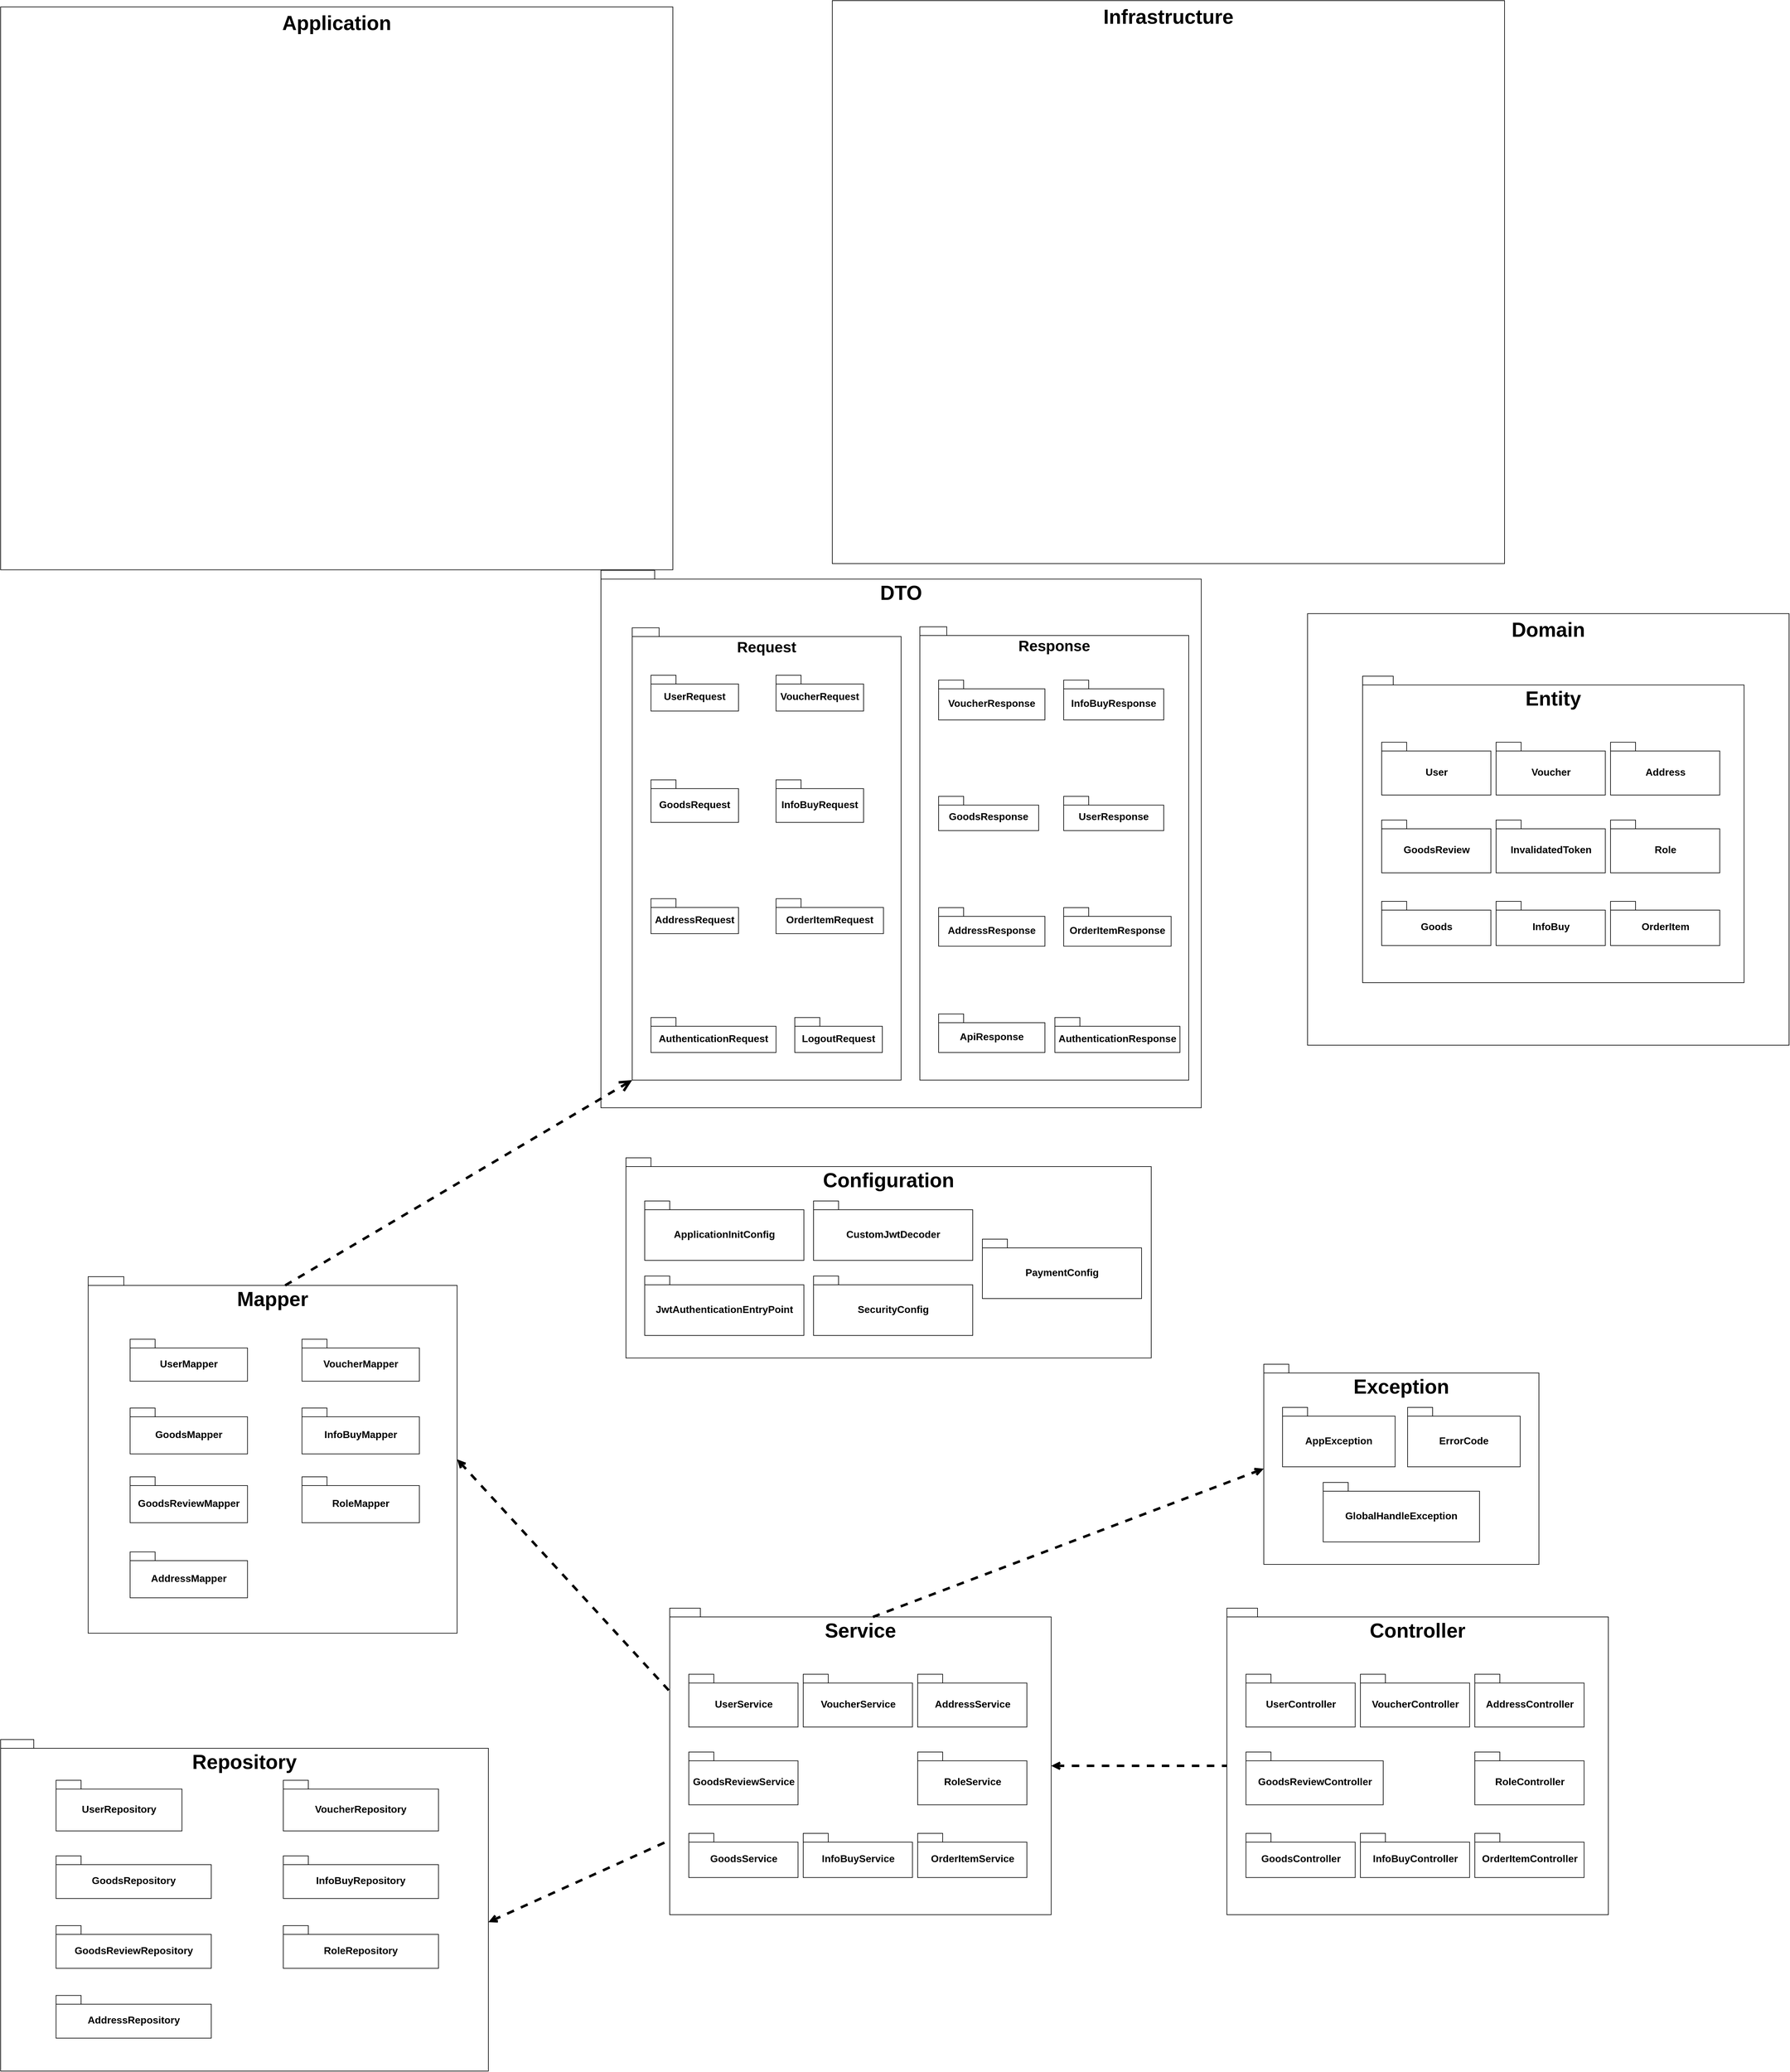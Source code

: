 <mxfile version="26.2.13">
  <diagram name="Trang-1" id="5ZuAhYpz-115ECPr_079">
    <mxGraphModel dx="2567" dy="2126" grid="1" gridSize="10" guides="1" tooltips="1" connect="1" arrows="1" fold="1" page="1" pageScale="1" pageWidth="827" pageHeight="1169" math="0" shadow="0">
      <root>
        <mxCell id="0" />
        <mxCell id="1" parent="0" />
        <mxCell id="uPNDVt0pAV8qcbmSIgeI-4" value="Application" style="rounded=0;whiteSpace=wrap;html=1;fontSize=32;fontStyle=1;verticalAlign=top;" vertex="1" parent="1">
          <mxGeometry x="-720" y="-1110" width="1075" height="900" as="geometry" />
        </mxCell>
        <mxCell id="uPNDVt0pAV8qcbmSIgeI-5" value="Infrastructure" style="rounded=0;whiteSpace=wrap;html=1;fontSize=32;fontStyle=1;verticalAlign=top;" vertex="1" parent="1">
          <mxGeometry x="610" y="-1120" width="1075" height="900" as="geometry" />
        </mxCell>
        <mxCell id="9c7Lphumz_TT43BJqh4M-22" value="" style="group;fontSize=24;verticalAlign=top;" parent="1" vertex="1" connectable="0">
          <mxGeometry x="240" y="-190" width="960" height="840" as="geometry" />
        </mxCell>
        <mxCell id="9c7Lphumz_TT43BJqh4M-23" value="DTO" style="shape=folder;fontStyle=1;spacingTop=10;tabWidth=40;tabHeight=14;tabPosition=left;html=1;whiteSpace=wrap;verticalAlign=top;fontSize=32;" parent="9c7Lphumz_TT43BJqh4M-22" vertex="1">
          <mxGeometry y="-19.23" width="960" height="859.23" as="geometry" />
        </mxCell>
        <mxCell id="9c7Lphumz_TT43BJqh4M-46" value="&lt;font style=&quot;font-size: 24px;&quot;&gt;Response&lt;/font&gt;" style="shape=folder;fontStyle=1;spacingTop=10;tabWidth=40;tabHeight=14;tabPosition=left;html=1;whiteSpace=wrap;verticalAlign=top;" parent="9c7Lphumz_TT43BJqh4M-22" vertex="1">
          <mxGeometry x="510" y="71.053" width="430" height="724.737" as="geometry" />
        </mxCell>
        <mxCell id="9c7Lphumz_TT43BJqh4M-28" value="UserResponse" style="shape=folder;fontStyle=1;spacingTop=10;tabWidth=40;tabHeight=14;tabPosition=left;html=1;whiteSpace=wrap;fontSize=16;" parent="9c7Lphumz_TT43BJqh4M-22" vertex="1">
          <mxGeometry x="740" y="342.1" width="160" height="54.73" as="geometry" />
        </mxCell>
        <mxCell id="9c7Lphumz_TT43BJqh4M-29" value="GoodsResponse" style="shape=folder;fontStyle=1;spacingTop=10;tabWidth=40;tabHeight=14;tabPosition=left;html=1;whiteSpace=wrap;fontSize=16;" parent="9c7Lphumz_TT43BJqh4M-22" vertex="1">
          <mxGeometry x="540" y="342.1" width="160" height="54.73" as="geometry" />
        </mxCell>
        <mxCell id="9c7Lphumz_TT43BJqh4M-30" value="InfoBuyResponse" style="shape=folder;fontStyle=1;spacingTop=10;tabWidth=40;tabHeight=14;tabPosition=left;html=1;whiteSpace=wrap;fontSize=16;" parent="9c7Lphumz_TT43BJqh4M-22" vertex="1">
          <mxGeometry x="740" y="156.31" width="160" height="63.69" as="geometry" />
        </mxCell>
        <mxCell id="9c7Lphumz_TT43BJqh4M-31" value="VoucherResponse" style="shape=folder;fontStyle=1;spacingTop=10;tabWidth=40;tabHeight=14;tabPosition=left;html=1;whiteSpace=wrap;fontSize=16;" parent="9c7Lphumz_TT43BJqh4M-22" vertex="1">
          <mxGeometry x="540" y="156.31" width="170" height="63.69" as="geometry" />
        </mxCell>
        <mxCell id="6AY3xpXDXlioXL-E7vEY-5" value="AddressResponse" style="shape=folder;fontStyle=1;spacingTop=10;tabWidth=40;tabHeight=14;tabPosition=left;html=1;whiteSpace=wrap;fontSize=16;" parent="9c7Lphumz_TT43BJqh4M-22" vertex="1">
          <mxGeometry x="540" y="520" width="170" height="61.58" as="geometry" />
        </mxCell>
        <mxCell id="6AY3xpXDXlioXL-E7vEY-6" value="OrderItemResponse" style="shape=folder;fontStyle=1;spacingTop=10;tabWidth=40;tabHeight=14;tabPosition=left;html=1;whiteSpace=wrap;fontSize=16;" parent="9c7Lphumz_TT43BJqh4M-22" vertex="1">
          <mxGeometry x="740" y="520" width="171.82" height="61.58" as="geometry" />
        </mxCell>
        <mxCell id="AuctZN3Iu7-GvN7yatH9-17" value="ApiResponse" style="shape=folder;fontStyle=1;spacingTop=10;tabWidth=40;tabHeight=14;tabPosition=left;html=1;whiteSpace=wrap;fontSize=16;" parent="9c7Lphumz_TT43BJqh4M-22" vertex="1">
          <mxGeometry x="540" y="690" width="170" height="61.58" as="geometry" />
        </mxCell>
        <mxCell id="AuctZN3Iu7-GvN7yatH9-20" value="AuthenticationResponse" style="shape=folder;fontStyle=1;spacingTop=10;tabWidth=40;tabHeight=14;tabPosition=left;html=1;whiteSpace=wrap;fontSize=16;" parent="9c7Lphumz_TT43BJqh4M-22" vertex="1">
          <mxGeometry x="725.91" y="695.78" width="200" height="55.8" as="geometry" />
        </mxCell>
        <mxCell id="uPNDVt0pAV8qcbmSIgeI-3" value="" style="group" vertex="1" connectable="0" parent="9c7Lphumz_TT43BJqh4M-22">
          <mxGeometry x="50" y="72.63" width="430" height="723.16" as="geometry" />
        </mxCell>
        <mxCell id="9c7Lphumz_TT43BJqh4M-44" value="&lt;font style=&quot;font-size: 24px;&quot;&gt;Request&lt;/font&gt;" style="shape=folder;fontStyle=1;spacingTop=10;tabWidth=40;tabHeight=14;tabPosition=left;html=1;whiteSpace=wrap;verticalAlign=top;" parent="uPNDVt0pAV8qcbmSIgeI-3" vertex="1">
          <mxGeometry width="430" height="723.16" as="geometry" />
        </mxCell>
        <mxCell id="9c7Lphumz_TT43BJqh4M-24" value="UserRequest" style="shape=folder;fontStyle=1;spacingTop=10;tabWidth=40;tabHeight=14;tabPosition=left;html=1;whiteSpace=wrap;fontSize=16;" parent="uPNDVt0pAV8qcbmSIgeI-3" vertex="1">
          <mxGeometry x="30" y="75.82" width="140" height="57.34" as="geometry" />
        </mxCell>
        <mxCell id="9c7Lphumz_TT43BJqh4M-25" value="VoucherRequest" style="shape=folder;fontStyle=1;spacingTop=10;tabWidth=40;tabHeight=14;tabPosition=left;html=1;whiteSpace=wrap;fontSize=16;" parent="uPNDVt0pAV8qcbmSIgeI-3" vertex="1">
          <mxGeometry x="230" y="75.82" width="140" height="57.34" as="geometry" />
        </mxCell>
        <mxCell id="9c7Lphumz_TT43BJqh4M-26" value="InfoBuyRequest" style="shape=folder;fontStyle=1;spacingTop=10;tabWidth=40;tabHeight=14;tabPosition=left;html=1;whiteSpace=wrap;fontSize=16;" parent="uPNDVt0pAV8qcbmSIgeI-3" vertex="1">
          <mxGeometry x="230" y="243.16" width="140" height="67.9" as="geometry" />
        </mxCell>
        <mxCell id="9c7Lphumz_TT43BJqh4M-27" value="GoodsRequest" style="shape=folder;fontStyle=1;spacingTop=10;tabWidth=40;tabHeight=14;tabPosition=left;html=1;whiteSpace=wrap;fontSize=16;" parent="uPNDVt0pAV8qcbmSIgeI-3" vertex="1">
          <mxGeometry x="30" y="243.16" width="140" height="67.9" as="geometry" />
        </mxCell>
        <mxCell id="6AY3xpXDXlioXL-E7vEY-3" value="AddressRequest" style="shape=folder;fontStyle=1;spacingTop=10;tabWidth=40;tabHeight=14;tabPosition=left;html=1;whiteSpace=wrap;fontSize=16;" parent="uPNDVt0pAV8qcbmSIgeI-3" vertex="1">
          <mxGeometry x="30" y="433.16" width="140" height="55.8" as="geometry" />
        </mxCell>
        <mxCell id="6AY3xpXDXlioXL-E7vEY-4" value="OrderItemRequest" style="shape=folder;fontStyle=1;spacingTop=10;tabWidth=40;tabHeight=14;tabPosition=left;html=1;whiteSpace=wrap;fontSize=16;" parent="uPNDVt0pAV8qcbmSIgeI-3" vertex="1">
          <mxGeometry x="230" y="433.16" width="171.82" height="55.79" as="geometry" />
        </mxCell>
        <mxCell id="AuctZN3Iu7-GvN7yatH9-19" value="AuthenticationRequest" style="shape=folder;fontStyle=1;spacingTop=10;tabWidth=40;tabHeight=14;tabPosition=left;html=1;whiteSpace=wrap;fontSize=16;" parent="uPNDVt0pAV8qcbmSIgeI-3" vertex="1">
          <mxGeometry x="30" y="623.16" width="200" height="55.8" as="geometry" />
        </mxCell>
        <mxCell id="AuctZN3Iu7-GvN7yatH9-21" value="LogoutRequest" style="shape=folder;fontStyle=1;spacingTop=10;tabWidth=40;tabHeight=14;tabPosition=left;html=1;whiteSpace=wrap;fontSize=16;" parent="uPNDVt0pAV8qcbmSIgeI-3" vertex="1">
          <mxGeometry x="260" y="623.16" width="140" height="55.8" as="geometry" />
        </mxCell>
        <mxCell id="9c7Lphumz_TT43BJqh4M-32" value="" style="group" parent="1" vertex="1" connectable="0">
          <mxGeometry x="280" y="730" width="840" height="320" as="geometry" />
        </mxCell>
        <mxCell id="9c7Lphumz_TT43BJqh4M-33" value="Configuration" style="shape=folder;fontStyle=1;spacingTop=10;tabWidth=40;tabHeight=14;tabPosition=left;html=1;whiteSpace=wrap;verticalAlign=top;fontSize=32;" parent="9c7Lphumz_TT43BJqh4M-32" vertex="1">
          <mxGeometry width="840" height="320" as="geometry" />
        </mxCell>
        <mxCell id="9c7Lphumz_TT43BJqh4M-34" value="ApplicationInitConfig" style="shape=folder;fontStyle=1;spacingTop=10;tabWidth=40;tabHeight=14;tabPosition=left;html=1;whiteSpace=wrap;fontSize=16;" parent="9c7Lphumz_TT43BJqh4M-32" vertex="1">
          <mxGeometry x="29.999" y="69" width="254.545" height="95" as="geometry" />
        </mxCell>
        <mxCell id="9c7Lphumz_TT43BJqh4M-35" value="CustomJwtDecoder" style="shape=folder;fontStyle=1;spacingTop=10;tabWidth=40;tabHeight=14;tabPosition=left;html=1;whiteSpace=wrap;fontSize=16;" parent="9c7Lphumz_TT43BJqh4M-32" vertex="1">
          <mxGeometry x="299.996" y="69" width="254.545" height="95" as="geometry" />
        </mxCell>
        <mxCell id="9c7Lphumz_TT43BJqh4M-36" value="SecurityConfig" style="shape=folder;fontStyle=1;spacingTop=10;tabWidth=40;tabHeight=14;tabPosition=left;html=1;whiteSpace=wrap;fontSize=16;" parent="9c7Lphumz_TT43BJqh4M-32" vertex="1">
          <mxGeometry x="299.996" y="189" width="254.545" height="95" as="geometry" />
        </mxCell>
        <mxCell id="9c7Lphumz_TT43BJqh4M-37" value="JwtAuthenticationEntryPoint" style="shape=folder;fontStyle=1;spacingTop=10;tabWidth=40;tabHeight=14;tabPosition=left;html=1;whiteSpace=wrap;fontSize=16;" parent="9c7Lphumz_TT43BJqh4M-32" vertex="1">
          <mxGeometry x="29.999" y="189" width="254.545" height="95" as="geometry" />
        </mxCell>
        <mxCell id="6AY3xpXDXlioXL-E7vEY-52" value="PaymentConfig" style="shape=folder;fontStyle=1;spacingTop=10;tabWidth=40;tabHeight=14;tabPosition=left;html=1;whiteSpace=wrap;fontSize=16;" parent="9c7Lphumz_TT43BJqh4M-32" vertex="1">
          <mxGeometry x="569.996" y="130" width="254.545" height="95" as="geometry" />
        </mxCell>
        <mxCell id="9c7Lphumz_TT43BJqh4M-38" value="" style="group" parent="1" vertex="1" connectable="0">
          <mxGeometry x="1300" y="1060" width="440" height="320" as="geometry" />
        </mxCell>
        <mxCell id="9c7Lphumz_TT43BJqh4M-39" value="Exception" style="shape=folder;fontStyle=1;spacingTop=10;tabWidth=40;tabHeight=14;tabPosition=left;html=1;whiteSpace=wrap;verticalAlign=top;fontSize=32;" parent="9c7Lphumz_TT43BJqh4M-38" vertex="1">
          <mxGeometry width="440" height="320" as="geometry" />
        </mxCell>
        <mxCell id="9c7Lphumz_TT43BJqh4M-40" value="AppException" style="shape=folder;fontStyle=1;spacingTop=10;tabWidth=40;tabHeight=14;tabPosition=left;html=1;whiteSpace=wrap;fontSize=16;" parent="9c7Lphumz_TT43BJqh4M-38" vertex="1">
          <mxGeometry x="30" y="69" width="180" height="95" as="geometry" />
        </mxCell>
        <mxCell id="9c7Lphumz_TT43BJqh4M-41" value="GlobalHandleException" style="shape=folder;fontStyle=1;spacingTop=10;tabWidth=40;tabHeight=14;tabPosition=left;html=1;whiteSpace=wrap;fontSize=16;" parent="9c7Lphumz_TT43BJqh4M-38" vertex="1">
          <mxGeometry x="95" y="189" width="250" height="95" as="geometry" />
        </mxCell>
        <mxCell id="9c7Lphumz_TT43BJqh4M-42" value="ErrorCode" style="shape=folder;fontStyle=1;spacingTop=10;tabWidth=40;tabHeight=14;tabPosition=left;html=1;whiteSpace=wrap;fontSize=16;" parent="9c7Lphumz_TT43BJqh4M-38" vertex="1">
          <mxGeometry x="230" y="69" width="180" height="95" as="geometry" />
        </mxCell>
        <mxCell id="6AY3xpXDXlioXL-E7vEY-7" value="" style="group" parent="1" vertex="1" connectable="0">
          <mxGeometry x="-580" y="920" width="650" height="650" as="geometry" />
        </mxCell>
        <mxCell id="6AY3xpXDXlioXL-E7vEY-8" value="Mapper" style="shape=folder;fontStyle=1;spacingTop=10;tabWidth=40;tabHeight=14;tabPosition=left;html=1;whiteSpace=wrap;verticalAlign=top;fontSize=32;" parent="6AY3xpXDXlioXL-E7vEY-7" vertex="1">
          <mxGeometry width="590" height="570" as="geometry" />
        </mxCell>
        <mxCell id="6AY3xpXDXlioXL-E7vEY-9" value="UserMapper" style="shape=folder;fontStyle=1;spacingTop=10;tabWidth=40;tabHeight=14;tabPosition=left;html=1;whiteSpace=wrap;fontSize=16;" parent="6AY3xpXDXlioXL-E7vEY-7" vertex="1">
          <mxGeometry x="67.05" y="100" width="187.73" height="67.09" as="geometry" />
        </mxCell>
        <mxCell id="6AY3xpXDXlioXL-E7vEY-10" value="VoucherMapper" style="shape=folder;fontStyle=1;spacingTop=10;tabWidth=40;tabHeight=14;tabPosition=left;html=1;whiteSpace=wrap;fontSize=16;" parent="6AY3xpXDXlioXL-E7vEY-7" vertex="1">
          <mxGeometry x="341.93" y="100" width="187.73" height="67.09" as="geometry" />
        </mxCell>
        <mxCell id="6AY3xpXDXlioXL-E7vEY-11" value="InfoBuyMapper" style="shape=folder;fontStyle=1;spacingTop=10;tabWidth=40;tabHeight=14;tabPosition=left;html=1;whiteSpace=wrap;fontSize=16;" parent="6AY3xpXDXlioXL-E7vEY-7" vertex="1">
          <mxGeometry x="341.93" y="210.0" width="187.73" height="73.34" as="geometry" />
        </mxCell>
        <mxCell id="6AY3xpXDXlioXL-E7vEY-12" value="GoodsMapper" style="shape=folder;fontStyle=1;spacingTop=10;tabWidth=40;tabHeight=14;tabPosition=left;html=1;whiteSpace=wrap;fontSize=16;" parent="6AY3xpXDXlioXL-E7vEY-7" vertex="1">
          <mxGeometry x="67.05" y="210.0" width="187.73" height="73.34" as="geometry" />
        </mxCell>
        <mxCell id="6AY3xpXDXlioXL-E7vEY-56" value="GoodsReviewMapper" style="shape=folder;fontStyle=1;spacingTop=10;tabWidth=40;tabHeight=14;tabPosition=left;html=1;whiteSpace=wrap;fontSize=16;" parent="6AY3xpXDXlioXL-E7vEY-7" vertex="1">
          <mxGeometry x="67.05" y="320" width="187.73" height="73.34" as="geometry" />
        </mxCell>
        <mxCell id="6AY3xpXDXlioXL-E7vEY-57" value="RoleMapper" style="shape=folder;fontStyle=1;spacingTop=10;tabWidth=40;tabHeight=14;tabPosition=left;html=1;whiteSpace=wrap;fontSize=16;" parent="6AY3xpXDXlioXL-E7vEY-7" vertex="1">
          <mxGeometry x="341.93" y="320" width="187.73" height="73.34" as="geometry" />
        </mxCell>
        <mxCell id="6AY3xpXDXlioXL-E7vEY-58" value="AddressMapper" style="shape=folder;fontStyle=1;spacingTop=10;tabWidth=40;tabHeight=14;tabPosition=left;html=1;whiteSpace=wrap;fontSize=16;" parent="6AY3xpXDXlioXL-E7vEY-7" vertex="1">
          <mxGeometry x="67.05" y="440" width="187.73" height="73.34" as="geometry" />
        </mxCell>
        <mxCell id="6AY3xpXDXlioXL-E7vEY-32" value="" style="group" parent="1" vertex="1" connectable="0">
          <mxGeometry x="1241" y="1450" width="610" height="490" as="geometry" />
        </mxCell>
        <mxCell id="6AY3xpXDXlioXL-E7vEY-33" value="Controller" style="shape=folder;fontStyle=1;spacingTop=10;tabWidth=40;tabHeight=14;tabPosition=left;html=1;whiteSpace=wrap;verticalAlign=top;fontSize=32;" parent="6AY3xpXDXlioXL-E7vEY-32" vertex="1">
          <mxGeometry width="610" height="490.0" as="geometry" />
        </mxCell>
        <mxCell id="6AY3xpXDXlioXL-E7vEY-34" value="UserController" style="shape=folder;fontStyle=1;spacingTop=10;tabWidth=40;tabHeight=14;tabPosition=left;html=1;whiteSpace=wrap;fontSize=16;" parent="6AY3xpXDXlioXL-E7vEY-32" vertex="1">
          <mxGeometry x="30.5" y="105.66" width="174.68" height="84.34" as="geometry" />
        </mxCell>
        <mxCell id="6AY3xpXDXlioXL-E7vEY-35" value="VoucherController" style="shape=folder;fontStyle=1;spacingTop=10;tabWidth=40;tabHeight=14;tabPosition=left;html=1;whiteSpace=wrap;fontSize=16;" parent="6AY3xpXDXlioXL-E7vEY-32" vertex="1">
          <mxGeometry x="213.5" y="105.66" width="174.68" height="84.34" as="geometry" />
        </mxCell>
        <mxCell id="6AY3xpXDXlioXL-E7vEY-36" value="InfoBuyController" style="shape=folder;fontStyle=1;spacingTop=10;tabWidth=40;tabHeight=14;tabPosition=left;html=1;whiteSpace=wrap;fontSize=16;" parent="6AY3xpXDXlioXL-E7vEY-32" vertex="1">
          <mxGeometry x="213.5" y="360" width="174.68" height="70.59" as="geometry" />
        </mxCell>
        <mxCell id="6AY3xpXDXlioXL-E7vEY-37" value="GoodsController" style="shape=folder;fontStyle=1;spacingTop=10;tabWidth=40;tabHeight=14;tabPosition=left;html=1;whiteSpace=wrap;fontSize=16;" parent="6AY3xpXDXlioXL-E7vEY-32" vertex="1">
          <mxGeometry x="30.5" y="360" width="174.68" height="70.59" as="geometry" />
        </mxCell>
        <mxCell id="6AY3xpXDXlioXL-E7vEY-38" value="AddressController" style="shape=folder;fontStyle=1;spacingTop=10;tabWidth=40;tabHeight=14;tabPosition=left;html=1;whiteSpace=wrap;fontSize=16;" parent="6AY3xpXDXlioXL-E7vEY-32" vertex="1">
          <mxGeometry x="396.5" y="105.66" width="174.68" height="84.34" as="geometry" />
        </mxCell>
        <mxCell id="6AY3xpXDXlioXL-E7vEY-39" value="OrderItemController" style="shape=folder;fontStyle=1;spacingTop=10;tabWidth=40;tabHeight=14;tabPosition=left;html=1;whiteSpace=wrap;fontSize=16;" parent="6AY3xpXDXlioXL-E7vEY-32" vertex="1">
          <mxGeometry x="396.5" y="360" width="174.68" height="70.59" as="geometry" />
        </mxCell>
        <mxCell id="6AY3xpXDXlioXL-E7vEY-40" value="GoodsReviewController" style="shape=folder;fontStyle=1;spacingTop=10;tabWidth=40;tabHeight=14;tabPosition=left;html=1;whiteSpace=wrap;fontSize=16;" parent="6AY3xpXDXlioXL-E7vEY-32" vertex="1">
          <mxGeometry x="30.5" y="230" width="219.5" height="84.34" as="geometry" />
        </mxCell>
        <mxCell id="6AY3xpXDXlioXL-E7vEY-41" value="RoleController" style="shape=folder;fontStyle=1;spacingTop=10;tabWidth=40;tabHeight=14;tabPosition=left;html=1;whiteSpace=wrap;fontSize=16;" parent="6AY3xpXDXlioXL-E7vEY-32" vertex="1">
          <mxGeometry x="396.5" y="230" width="174.68" height="84.34" as="geometry" />
        </mxCell>
        <mxCell id="6AY3xpXDXlioXL-E7vEY-42" value="" style="group" parent="1" vertex="1" connectable="0">
          <mxGeometry x="350" y="1450" width="610" height="490" as="geometry" />
        </mxCell>
        <mxCell id="6AY3xpXDXlioXL-E7vEY-43" value="Service" style="shape=folder;fontStyle=1;spacingTop=10;tabWidth=40;tabHeight=14;tabPosition=left;html=1;whiteSpace=wrap;verticalAlign=top;fontSize=32;" parent="6AY3xpXDXlioXL-E7vEY-42" vertex="1">
          <mxGeometry width="610" height="490.0" as="geometry" />
        </mxCell>
        <mxCell id="6AY3xpXDXlioXL-E7vEY-44" value="UserService" style="shape=folder;fontStyle=1;spacingTop=10;tabWidth=40;tabHeight=14;tabPosition=left;html=1;whiteSpace=wrap;fontSize=16;" parent="6AY3xpXDXlioXL-E7vEY-42" vertex="1">
          <mxGeometry x="30.5" y="105.66" width="174.68" height="84.34" as="geometry" />
        </mxCell>
        <mxCell id="6AY3xpXDXlioXL-E7vEY-45" value="VoucherService" style="shape=folder;fontStyle=1;spacingTop=10;tabWidth=40;tabHeight=14;tabPosition=left;html=1;whiteSpace=wrap;fontSize=16;" parent="6AY3xpXDXlioXL-E7vEY-42" vertex="1">
          <mxGeometry x="213.5" y="105.66" width="174.68" height="84.34" as="geometry" />
        </mxCell>
        <mxCell id="6AY3xpXDXlioXL-E7vEY-46" value="InfoBuyService" style="shape=folder;fontStyle=1;spacingTop=10;tabWidth=40;tabHeight=14;tabPosition=left;html=1;whiteSpace=wrap;fontSize=16;" parent="6AY3xpXDXlioXL-E7vEY-42" vertex="1">
          <mxGeometry x="213.5" y="360" width="174.68" height="70.59" as="geometry" />
        </mxCell>
        <mxCell id="6AY3xpXDXlioXL-E7vEY-47" value="GoodsService" style="shape=folder;fontStyle=1;spacingTop=10;tabWidth=40;tabHeight=14;tabPosition=left;html=1;whiteSpace=wrap;fontSize=16;" parent="6AY3xpXDXlioXL-E7vEY-42" vertex="1">
          <mxGeometry x="30.5" y="360" width="174.68" height="70.59" as="geometry" />
        </mxCell>
        <mxCell id="6AY3xpXDXlioXL-E7vEY-48" value="AddressService" style="shape=folder;fontStyle=1;spacingTop=10;tabWidth=40;tabHeight=14;tabPosition=left;html=1;whiteSpace=wrap;fontSize=16;" parent="6AY3xpXDXlioXL-E7vEY-42" vertex="1">
          <mxGeometry x="396.5" y="105.66" width="174.68" height="84.34" as="geometry" />
        </mxCell>
        <mxCell id="6AY3xpXDXlioXL-E7vEY-49" value="OrderItemService" style="shape=folder;fontStyle=1;spacingTop=10;tabWidth=40;tabHeight=14;tabPosition=left;html=1;whiteSpace=wrap;fontSize=16;" parent="6AY3xpXDXlioXL-E7vEY-42" vertex="1">
          <mxGeometry x="396.5" y="360" width="174.68" height="70.59" as="geometry" />
        </mxCell>
        <mxCell id="6AY3xpXDXlioXL-E7vEY-50" value="GoodsReviewService" style="shape=folder;fontStyle=1;spacingTop=10;tabWidth=40;tabHeight=14;tabPosition=left;html=1;whiteSpace=wrap;fontSize=16;" parent="6AY3xpXDXlioXL-E7vEY-42" vertex="1">
          <mxGeometry x="30.5" y="230" width="174.68" height="84.34" as="geometry" />
        </mxCell>
        <mxCell id="6AY3xpXDXlioXL-E7vEY-51" value="RoleService" style="shape=folder;fontStyle=1;spacingTop=10;tabWidth=40;tabHeight=14;tabPosition=left;html=1;whiteSpace=wrap;fontSize=16;" parent="6AY3xpXDXlioXL-E7vEY-42" vertex="1">
          <mxGeometry x="396.5" y="230" width="174.68" height="84.34" as="geometry" />
        </mxCell>
        <mxCell id="AuctZN3Iu7-GvN7yatH9-24" value="" style="endArrow=none;endSize=12;dashed=1;html=1;rounded=0;exitX=0;exitY=0;exitDx=780;exitDy=292;exitPerimeter=0;entryX=0;entryY=0;entryDx=0;entryDy=371.0;entryPerimeter=0;fontSize=30;strokeWidth=4;endFill=0;startArrow=open;startFill=0;" parent="1" source="9c7Lphumz_TT43BJqh4M-48" target="6AY3xpXDXlioXL-E7vEY-43" edge="1">
          <mxGeometry width="160" relative="1" as="geometry">
            <mxPoint x="130" y="1580" as="sourcePoint" />
            <mxPoint x="290" y="1580" as="targetPoint" />
          </mxGeometry>
        </mxCell>
        <mxCell id="AuctZN3Iu7-GvN7yatH9-27" value="" style="endArrow=none;endSize=12;dashed=1;html=1;rounded=0;exitX=0;exitY=0;exitDx=590;exitDy=292;exitPerimeter=0;entryX=0;entryY=0;entryDx=0;entryDy=133;entryPerimeter=0;fontSize=30;strokeWidth=4;startArrow=open;startFill=0;endFill=0;" parent="1" source="6AY3xpXDXlioXL-E7vEY-8" target="6AY3xpXDXlioXL-E7vEY-43" edge="1">
          <mxGeometry width="160" relative="1" as="geometry">
            <mxPoint x="-10" y="1382" as="sourcePoint" />
            <mxPoint x="250" y="1431" as="targetPoint" />
          </mxGeometry>
        </mxCell>
        <mxCell id="AuctZN3Iu7-GvN7yatH9-28" value="" style="endArrow=none;endSize=12;dashed=1;html=1;rounded=0;exitX=0;exitY=0;exitDx=610;exitDy=252.0;exitPerimeter=0;entryX=0;entryY=0;entryDx=0;entryDy=252.0;entryPerimeter=0;fontSize=30;strokeWidth=4;endFill=0;startArrow=open;startFill=0;" parent="1" source="6AY3xpXDXlioXL-E7vEY-43" target="6AY3xpXDXlioXL-E7vEY-33" edge="1">
          <mxGeometry width="160" relative="1" as="geometry">
            <mxPoint x="50" y="1402" as="sourcePoint" />
            <mxPoint x="360" y="1593" as="targetPoint" />
          </mxGeometry>
        </mxCell>
        <mxCell id="AuctZN3Iu7-GvN7yatH9-30" value="" style="endArrow=none;endSize=12;dashed=1;html=1;rounded=0;exitX=0;exitY=0;exitDx=0;exitDy=167;exitPerimeter=0;entryX=0;entryY=0;entryDx=325;entryDy=14;entryPerimeter=0;fontSize=30;strokeWidth=4;endFill=0;startArrow=open;startFill=0;" parent="1" source="9c7Lphumz_TT43BJqh4M-39" target="6AY3xpXDXlioXL-E7vEY-43" edge="1">
          <mxGeometry width="160" relative="1" as="geometry">
            <mxPoint x="970" y="1712" as="sourcePoint" />
            <mxPoint x="1251" y="1712" as="targetPoint" />
          </mxGeometry>
        </mxCell>
        <mxCell id="9c7Lphumz_TT43BJqh4M-47" value="" style="group" parent="1" vertex="1" connectable="0">
          <mxGeometry x="-720" y="1660" width="780" height="530" as="geometry" />
        </mxCell>
        <mxCell id="9c7Lphumz_TT43BJqh4M-48" value="Repository" style="shape=folder;fontStyle=1;spacingTop=10;tabWidth=40;tabHeight=14;tabPosition=left;html=1;whiteSpace=wrap;verticalAlign=top;fontSize=32;" parent="9c7Lphumz_TT43BJqh4M-47" vertex="1">
          <mxGeometry width="780" height="530" as="geometry" />
        </mxCell>
        <mxCell id="9c7Lphumz_TT43BJqh4M-49" value="UserRepository" style="shape=folder;fontStyle=1;spacingTop=10;tabWidth=40;tabHeight=14;tabPosition=left;html=1;whiteSpace=wrap;fontSize=16;" parent="9c7Lphumz_TT43BJqh4M-47" vertex="1">
          <mxGeometry x="88.64" y="65.088" width="201.36" height="80.978" as="geometry" />
        </mxCell>
        <mxCell id="9c7Lphumz_TT43BJqh4M-50" value="VoucherRepository" style="shape=folder;fontStyle=1;spacingTop=10;tabWidth=40;tabHeight=14;tabPosition=left;html=1;whiteSpace=wrap;fontSize=16;" parent="9c7Lphumz_TT43BJqh4M-47" vertex="1">
          <mxGeometry x="452.05" y="65.088" width="248.18" height="80.978" as="geometry" />
        </mxCell>
        <mxCell id="9c7Lphumz_TT43BJqh4M-51" value="InfoBuyRepository" style="shape=folder;fontStyle=1;spacingTop=10;tabWidth=40;tabHeight=14;tabPosition=left;html=1;whiteSpace=wrap;fontSize=16;" parent="9c7Lphumz_TT43BJqh4M-47" vertex="1">
          <mxGeometry x="452.05" y="185.965" width="248.18" height="68.193" as="geometry" />
        </mxCell>
        <mxCell id="9c7Lphumz_TT43BJqh4M-52" value="GoodsRepository" style="shape=folder;fontStyle=1;spacingTop=10;tabWidth=40;tabHeight=14;tabPosition=left;html=1;whiteSpace=wrap;fontSize=16;" parent="9c7Lphumz_TT43BJqh4M-47" vertex="1">
          <mxGeometry x="88.64" y="185.965" width="248.18" height="68.193" as="geometry" />
        </mxCell>
        <mxCell id="6AY3xpXDXlioXL-E7vEY-53" value="GoodsReviewRepository" style="shape=folder;fontStyle=1;spacingTop=10;tabWidth=40;tabHeight=14;tabPosition=left;html=1;whiteSpace=wrap;fontSize=16;" parent="9c7Lphumz_TT43BJqh4M-47" vertex="1">
          <mxGeometry x="88.64" y="297.544" width="248.18" height="68.193" as="geometry" />
        </mxCell>
        <mxCell id="6AY3xpXDXlioXL-E7vEY-54" value="RoleRepository" style="shape=folder;fontStyle=1;spacingTop=10;tabWidth=40;tabHeight=14;tabPosition=left;html=1;whiteSpace=wrap;fontSize=16;" parent="9c7Lphumz_TT43BJqh4M-47" vertex="1">
          <mxGeometry x="452.05" y="297.544" width="248.18" height="68.193" as="geometry" />
        </mxCell>
        <mxCell id="6AY3xpXDXlioXL-E7vEY-55" value="AddressRepository" style="shape=folder;fontStyle=1;spacingTop=10;tabWidth=40;tabHeight=14;tabPosition=left;html=1;whiteSpace=wrap;fontSize=16;" parent="9c7Lphumz_TT43BJqh4M-47" vertex="1">
          <mxGeometry x="88.64" y="409.123" width="248.18" height="68.193" as="geometry" />
        </mxCell>
        <mxCell id="uPNDVt0pAV8qcbmSIgeI-2" value="" style="endArrow=open;endSize=12;dashed=1;html=1;rounded=0;exitX=0;exitY=0;exitDx=315;exitDy=14;exitPerimeter=0;entryX=0;entryY=0;entryDx=0;entryDy=723.16;entryPerimeter=0;fontSize=30;strokeWidth=4;" edge="1" parent="1" source="6AY3xpXDXlioXL-E7vEY-8" target="9c7Lphumz_TT43BJqh4M-44">
          <mxGeometry width="160" relative="1" as="geometry">
            <mxPoint x="-50" y="222" as="sourcePoint" />
            <mxPoint x="250" y="222" as="targetPoint" />
          </mxGeometry>
        </mxCell>
        <mxCell id="uPNDVt0pAV8qcbmSIgeI-7" value="" style="group" vertex="1" connectable="0" parent="1">
          <mxGeometry x="1370" y="-140" width="770" height="690" as="geometry" />
        </mxCell>
        <mxCell id="uPNDVt0pAV8qcbmSIgeI-6" value="Domain" style="rounded=0;whiteSpace=wrap;html=1;fontSize=32;fontStyle=1;verticalAlign=top;" vertex="1" parent="uPNDVt0pAV8qcbmSIgeI-7">
          <mxGeometry width="770" height="690" as="geometry" />
        </mxCell>
        <mxCell id="9c7Lphumz_TT43BJqh4M-19" value="" style="group" parent="uPNDVt0pAV8qcbmSIgeI-7" vertex="1" connectable="0">
          <mxGeometry x="88" y="100" width="610" height="490" as="geometry" />
        </mxCell>
        <mxCell id="9c7Lphumz_TT43BJqh4M-1" value="Entity" style="shape=folder;fontStyle=1;spacingTop=10;tabWidth=40;tabHeight=14;tabPosition=left;html=1;whiteSpace=wrap;verticalAlign=top;fontSize=32;" parent="9c7Lphumz_TT43BJqh4M-19" vertex="1">
          <mxGeometry width="610" height="490.0" as="geometry" />
        </mxCell>
        <mxCell id="9c7Lphumz_TT43BJqh4M-6" value="User" style="shape=folder;fontStyle=1;spacingTop=10;tabWidth=40;tabHeight=14;tabPosition=left;html=1;whiteSpace=wrap;fontSize=16;" parent="9c7Lphumz_TT43BJqh4M-19" vertex="1">
          <mxGeometry x="30.5" y="105.66" width="174.68" height="84.34" as="geometry" />
        </mxCell>
        <mxCell id="9c7Lphumz_TT43BJqh4M-7" value="Voucher" style="shape=folder;fontStyle=1;spacingTop=10;tabWidth=40;tabHeight=14;tabPosition=left;html=1;whiteSpace=wrap;fontSize=16;" parent="9c7Lphumz_TT43BJqh4M-19" vertex="1">
          <mxGeometry x="213.5" y="105.66" width="174.68" height="84.34" as="geometry" />
        </mxCell>
        <mxCell id="9c7Lphumz_TT43BJqh4M-8" value="InfoBuy" style="shape=folder;fontStyle=1;spacingTop=10;tabWidth=40;tabHeight=14;tabPosition=left;html=1;whiteSpace=wrap;fontSize=16;" parent="9c7Lphumz_TT43BJqh4M-19" vertex="1">
          <mxGeometry x="213.5" y="360" width="174.68" height="70.59" as="geometry" />
        </mxCell>
        <mxCell id="9c7Lphumz_TT43BJqh4M-9" value="Goods" style="shape=folder;fontStyle=1;spacingTop=10;tabWidth=40;tabHeight=14;tabPosition=left;html=1;whiteSpace=wrap;fontSize=16;" parent="9c7Lphumz_TT43BJqh4M-19" vertex="1">
          <mxGeometry x="30.5" y="360" width="174.68" height="70.59" as="geometry" />
        </mxCell>
        <mxCell id="6AY3xpXDXlioXL-E7vEY-1" value="Address" style="shape=folder;fontStyle=1;spacingTop=10;tabWidth=40;tabHeight=14;tabPosition=left;html=1;whiteSpace=wrap;fontSize=16;" parent="9c7Lphumz_TT43BJqh4M-19" vertex="1">
          <mxGeometry x="396.5" y="105.66" width="174.68" height="84.34" as="geometry" />
        </mxCell>
        <mxCell id="6AY3xpXDXlioXL-E7vEY-2" value="OrderItem" style="shape=folder;fontStyle=1;spacingTop=10;tabWidth=40;tabHeight=14;tabPosition=left;html=1;whiteSpace=wrap;fontSize=16;" parent="9c7Lphumz_TT43BJqh4M-19" vertex="1">
          <mxGeometry x="396.5" y="360" width="174.68" height="70.59" as="geometry" />
        </mxCell>
        <mxCell id="6AY3xpXDXlioXL-E7vEY-21" value="GoodsReview" style="shape=folder;fontStyle=1;spacingTop=10;tabWidth=40;tabHeight=14;tabPosition=left;html=1;whiteSpace=wrap;fontSize=16;" parent="9c7Lphumz_TT43BJqh4M-19" vertex="1">
          <mxGeometry x="30.5" y="230" width="174.68" height="84.34" as="geometry" />
        </mxCell>
        <mxCell id="6AY3xpXDXlioXL-E7vEY-31" value="Role" style="shape=folder;fontStyle=1;spacingTop=10;tabWidth=40;tabHeight=14;tabPosition=left;html=1;whiteSpace=wrap;fontSize=16;" parent="9c7Lphumz_TT43BJqh4M-19" vertex="1">
          <mxGeometry x="396.5" y="230" width="174.68" height="84.34" as="geometry" />
        </mxCell>
        <mxCell id="AuctZN3Iu7-GvN7yatH9-18" value="InvalidatedToken" style="shape=folder;fontStyle=1;spacingTop=10;tabWidth=40;tabHeight=14;tabPosition=left;html=1;whiteSpace=wrap;fontSize=16;" parent="9c7Lphumz_TT43BJqh4M-19" vertex="1">
          <mxGeometry x="213.5" y="230" width="174.68" height="84.34" as="geometry" />
        </mxCell>
      </root>
    </mxGraphModel>
  </diagram>
</mxfile>
